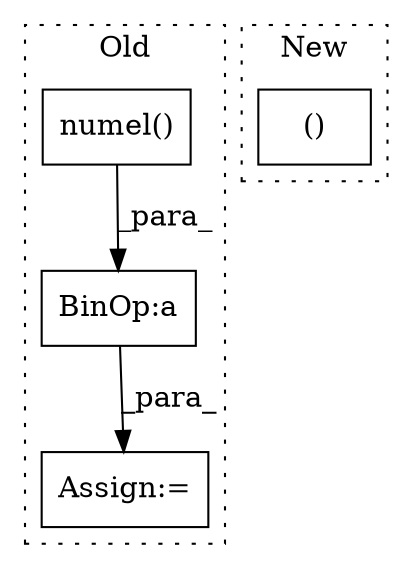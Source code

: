 digraph G {
subgraph cluster0 {
1 [label="numel()" a="75" s="2918" l="20" shape="box"];
3 [label="Assign:=" a="68" s="2904" l="3" shape="box"];
4 [label="BinOp:a" a="82" s="2915" l="3" shape="box"];
label = "Old";
style="dotted";
}
subgraph cluster1 {
2 [label="()" a="54" s="2721" l="9" shape="box"];
label = "New";
style="dotted";
}
1 -> 4 [label="_para_"];
4 -> 3 [label="_para_"];
}